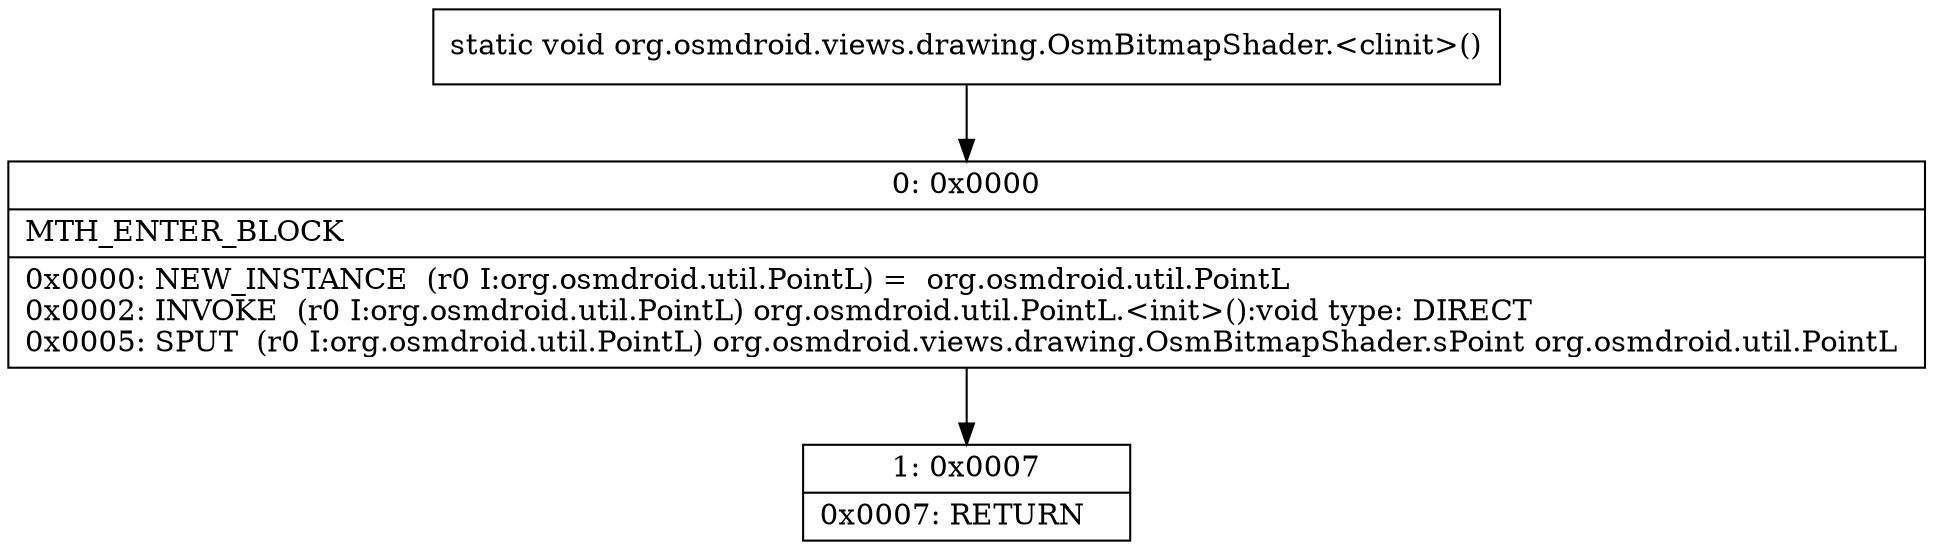 digraph "CFG fororg.osmdroid.views.drawing.OsmBitmapShader.\<clinit\>()V" {
Node_0 [shape=record,label="{0\:\ 0x0000|MTH_ENTER_BLOCK\l|0x0000: NEW_INSTANCE  (r0 I:org.osmdroid.util.PointL) =  org.osmdroid.util.PointL \l0x0002: INVOKE  (r0 I:org.osmdroid.util.PointL) org.osmdroid.util.PointL.\<init\>():void type: DIRECT \l0x0005: SPUT  (r0 I:org.osmdroid.util.PointL) org.osmdroid.views.drawing.OsmBitmapShader.sPoint org.osmdroid.util.PointL \l}"];
Node_1 [shape=record,label="{1\:\ 0x0007|0x0007: RETURN   \l}"];
MethodNode[shape=record,label="{static void org.osmdroid.views.drawing.OsmBitmapShader.\<clinit\>() }"];
MethodNode -> Node_0;
Node_0 -> Node_1;
}

